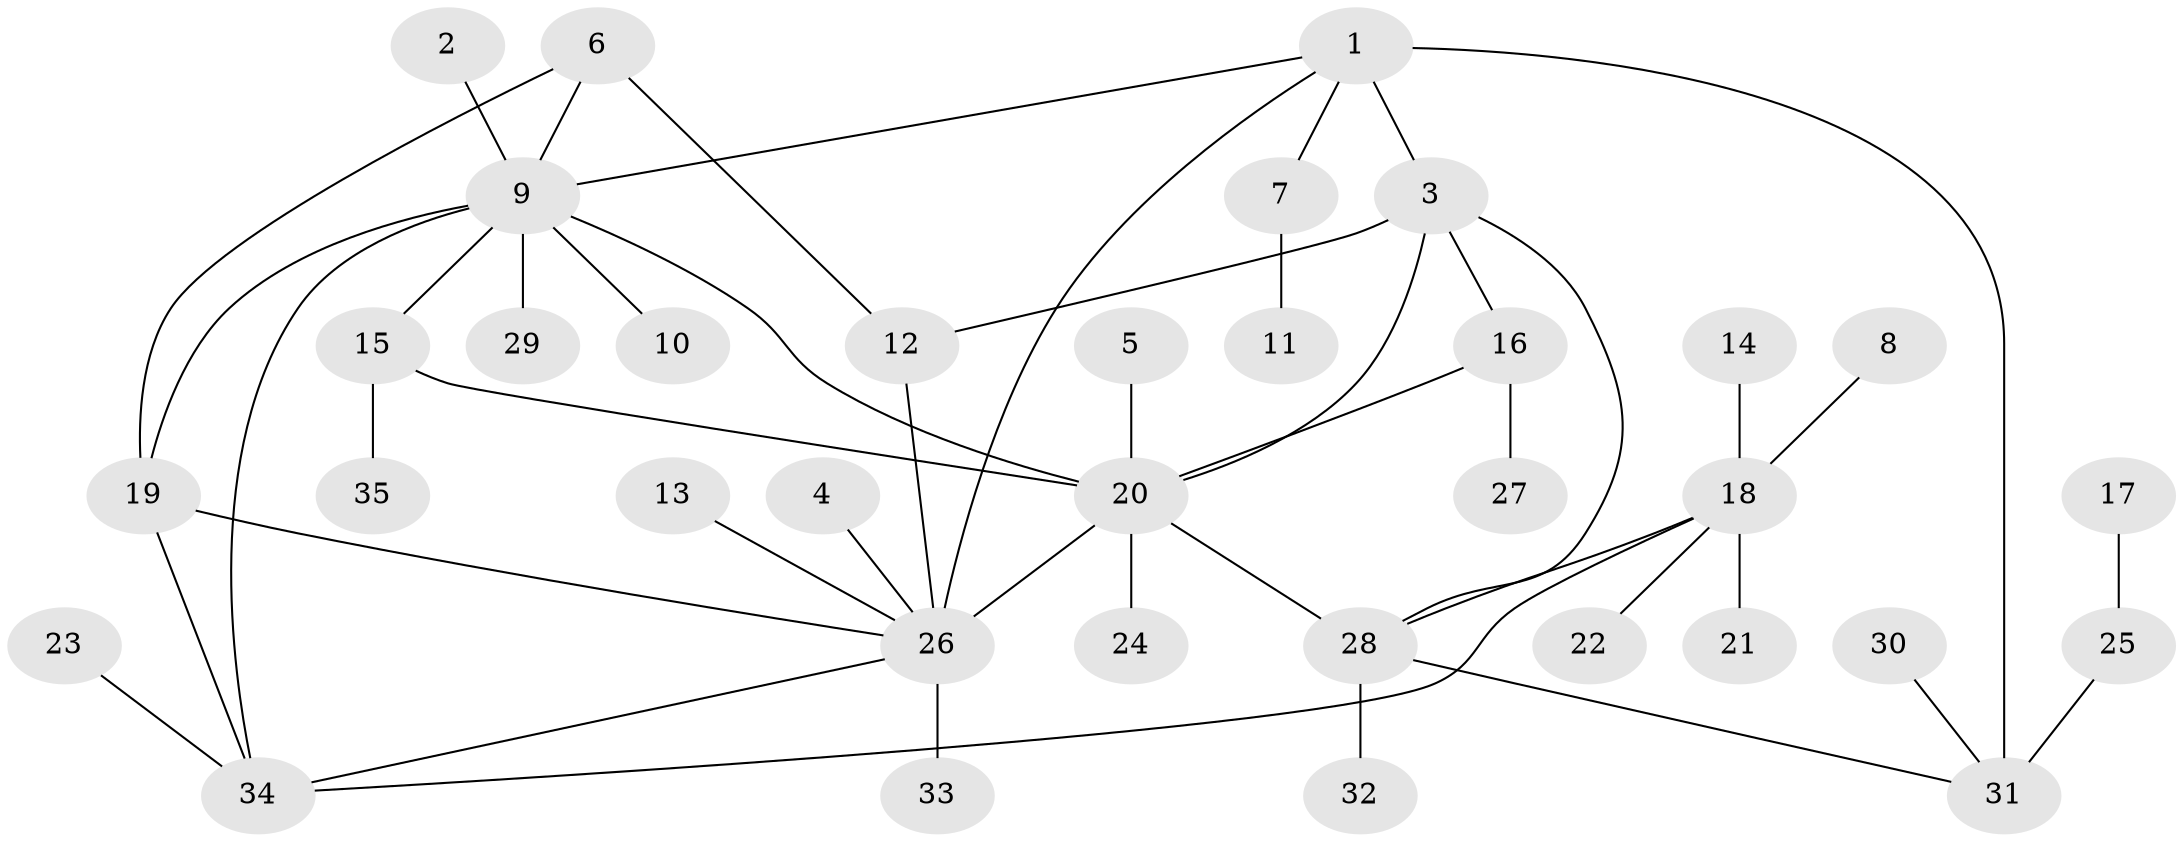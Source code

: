 // original degree distribution, {6: 0.07246376811594203, 2: 0.2898550724637681, 5: 0.014492753623188406, 10: 0.014492753623188406, 4: 0.043478260869565216, 9: 0.028985507246376812, 7: 0.028985507246376812, 3: 0.07246376811594203, 1: 0.43478260869565216}
// Generated by graph-tools (version 1.1) at 2025/50/03/09/25 03:50:42]
// undirected, 35 vertices, 47 edges
graph export_dot {
graph [start="1"]
  node [color=gray90,style=filled];
  1;
  2;
  3;
  4;
  5;
  6;
  7;
  8;
  9;
  10;
  11;
  12;
  13;
  14;
  15;
  16;
  17;
  18;
  19;
  20;
  21;
  22;
  23;
  24;
  25;
  26;
  27;
  28;
  29;
  30;
  31;
  32;
  33;
  34;
  35;
  1 -- 3 [weight=1.0];
  1 -- 7 [weight=1.0];
  1 -- 9 [weight=1.0];
  1 -- 26 [weight=1.0];
  1 -- 31 [weight=2.0];
  2 -- 9 [weight=1.0];
  3 -- 12 [weight=1.0];
  3 -- 16 [weight=1.0];
  3 -- 20 [weight=1.0];
  3 -- 28 [weight=1.0];
  4 -- 26 [weight=1.0];
  5 -- 20 [weight=1.0];
  6 -- 9 [weight=1.0];
  6 -- 12 [weight=1.0];
  6 -- 19 [weight=1.0];
  7 -- 11 [weight=1.0];
  8 -- 18 [weight=1.0];
  9 -- 10 [weight=1.0];
  9 -- 15 [weight=1.0];
  9 -- 19 [weight=1.0];
  9 -- 20 [weight=1.0];
  9 -- 29 [weight=1.0];
  9 -- 34 [weight=1.0];
  12 -- 26 [weight=1.0];
  13 -- 26 [weight=1.0];
  14 -- 18 [weight=1.0];
  15 -- 20 [weight=1.0];
  15 -- 35 [weight=1.0];
  16 -- 20 [weight=2.0];
  16 -- 27 [weight=1.0];
  17 -- 25 [weight=1.0];
  18 -- 21 [weight=1.0];
  18 -- 22 [weight=1.0];
  18 -- 28 [weight=2.0];
  18 -- 34 [weight=1.0];
  19 -- 26 [weight=1.0];
  19 -- 34 [weight=1.0];
  20 -- 24 [weight=1.0];
  20 -- 26 [weight=3.0];
  20 -- 28 [weight=2.0];
  23 -- 34 [weight=1.0];
  25 -- 31 [weight=1.0];
  26 -- 33 [weight=1.0];
  26 -- 34 [weight=1.0];
  28 -- 31 [weight=1.0];
  28 -- 32 [weight=1.0];
  30 -- 31 [weight=1.0];
}
